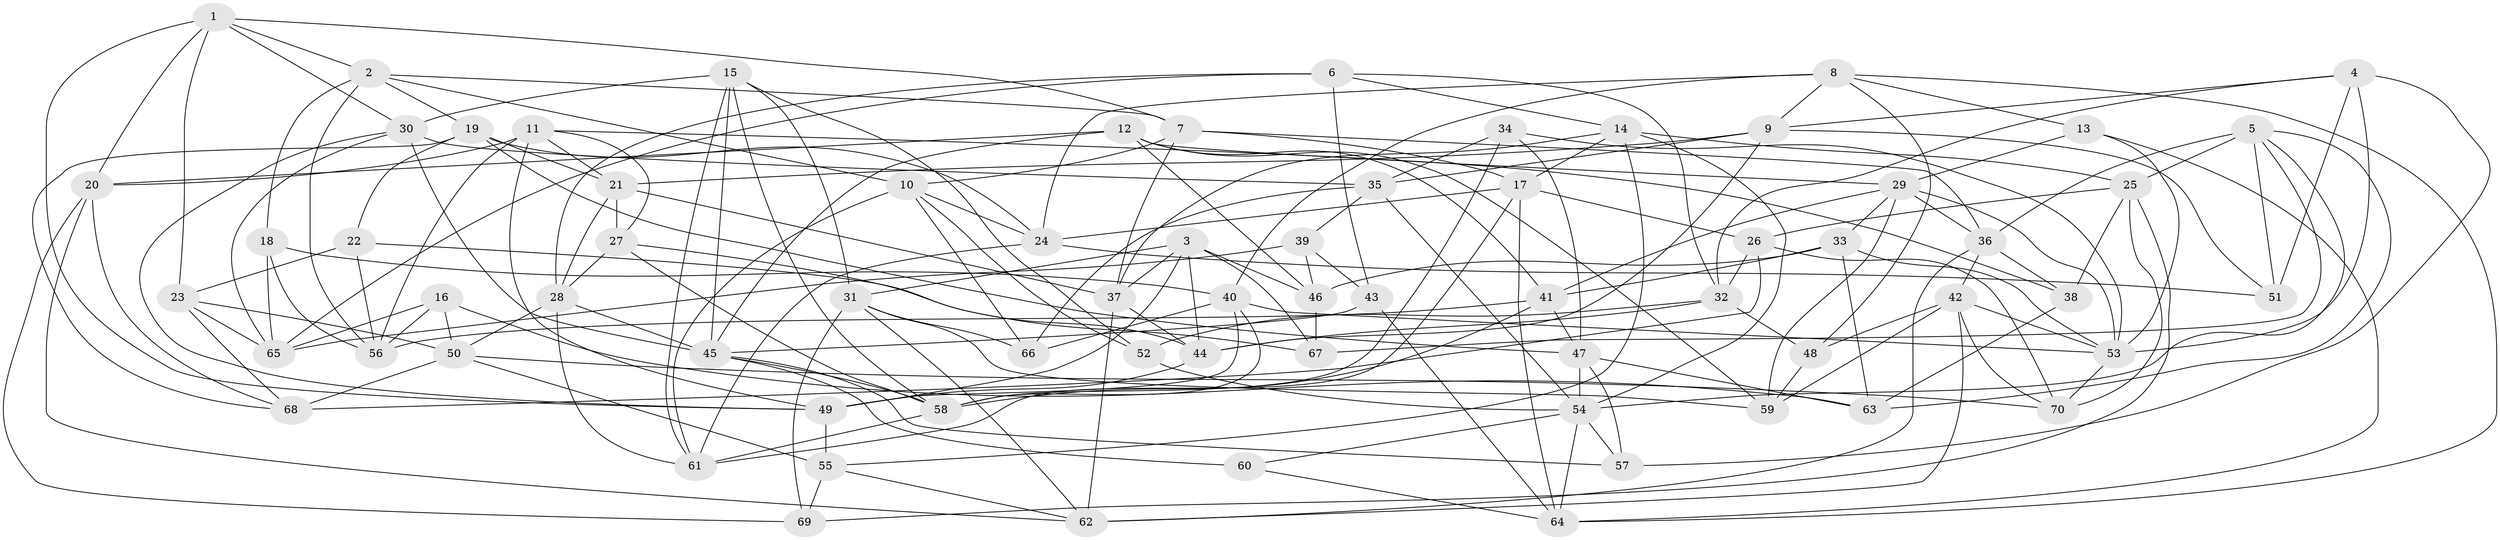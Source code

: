 // original degree distribution, {4: 1.0}
// Generated by graph-tools (version 1.1) at 2025/02/03/09/25 03:02:57]
// undirected, 70 vertices, 192 edges
graph export_dot {
graph [start="1"]
  node [color=gray90,style=filled];
  1;
  2;
  3;
  4;
  5;
  6;
  7;
  8;
  9;
  10;
  11;
  12;
  13;
  14;
  15;
  16;
  17;
  18;
  19;
  20;
  21;
  22;
  23;
  24;
  25;
  26;
  27;
  28;
  29;
  30;
  31;
  32;
  33;
  34;
  35;
  36;
  37;
  38;
  39;
  40;
  41;
  42;
  43;
  44;
  45;
  46;
  47;
  48;
  49;
  50;
  51;
  52;
  53;
  54;
  55;
  56;
  57;
  58;
  59;
  60;
  61;
  62;
  63;
  64;
  65;
  66;
  67;
  68;
  69;
  70;
  1 -- 2 [weight=1.0];
  1 -- 7 [weight=1.0];
  1 -- 20 [weight=1.0];
  1 -- 23 [weight=1.0];
  1 -- 30 [weight=1.0];
  1 -- 49 [weight=1.0];
  2 -- 7 [weight=1.0];
  2 -- 10 [weight=1.0];
  2 -- 18 [weight=1.0];
  2 -- 19 [weight=1.0];
  2 -- 56 [weight=1.0];
  3 -- 31 [weight=1.0];
  3 -- 37 [weight=1.0];
  3 -- 44 [weight=1.0];
  3 -- 46 [weight=1.0];
  3 -- 49 [weight=1.0];
  3 -- 67 [weight=1.0];
  4 -- 9 [weight=1.0];
  4 -- 32 [weight=1.0];
  4 -- 51 [weight=1.0];
  4 -- 53 [weight=2.0];
  4 -- 57 [weight=1.0];
  5 -- 25 [weight=1.0];
  5 -- 36 [weight=1.0];
  5 -- 51 [weight=1.0];
  5 -- 54 [weight=1.0];
  5 -- 63 [weight=1.0];
  5 -- 67 [weight=1.0];
  6 -- 14 [weight=1.0];
  6 -- 28 [weight=1.0];
  6 -- 32 [weight=1.0];
  6 -- 43 [weight=2.0];
  6 -- 65 [weight=1.0];
  7 -- 10 [weight=1.0];
  7 -- 17 [weight=1.0];
  7 -- 36 [weight=1.0];
  7 -- 37 [weight=1.0];
  8 -- 9 [weight=1.0];
  8 -- 13 [weight=1.0];
  8 -- 24 [weight=1.0];
  8 -- 40 [weight=1.0];
  8 -- 48 [weight=1.0];
  8 -- 64 [weight=1.0];
  9 -- 21 [weight=1.0];
  9 -- 35 [weight=1.0];
  9 -- 44 [weight=1.0];
  9 -- 51 [weight=1.0];
  10 -- 24 [weight=1.0];
  10 -- 52 [weight=1.0];
  10 -- 61 [weight=1.0];
  10 -- 66 [weight=1.0];
  11 -- 20 [weight=1.0];
  11 -- 21 [weight=1.0];
  11 -- 27 [weight=1.0];
  11 -- 38 [weight=1.0];
  11 -- 49 [weight=1.0];
  11 -- 56 [weight=1.0];
  12 -- 20 [weight=1.0];
  12 -- 29 [weight=1.0];
  12 -- 41 [weight=1.0];
  12 -- 45 [weight=1.0];
  12 -- 46 [weight=1.0];
  12 -- 59 [weight=1.0];
  13 -- 29 [weight=1.0];
  13 -- 53 [weight=1.0];
  13 -- 64 [weight=1.0];
  14 -- 17 [weight=1.0];
  14 -- 25 [weight=1.0];
  14 -- 37 [weight=1.0];
  14 -- 54 [weight=1.0];
  14 -- 55 [weight=1.0];
  15 -- 30 [weight=1.0];
  15 -- 31 [weight=1.0];
  15 -- 45 [weight=1.0];
  15 -- 52 [weight=1.0];
  15 -- 58 [weight=1.0];
  15 -- 61 [weight=1.0];
  16 -- 50 [weight=1.0];
  16 -- 56 [weight=1.0];
  16 -- 63 [weight=1.0];
  16 -- 65 [weight=1.0];
  17 -- 24 [weight=1.0];
  17 -- 26 [weight=1.0];
  17 -- 61 [weight=1.0];
  17 -- 64 [weight=1.0];
  18 -- 40 [weight=1.0];
  18 -- 56 [weight=1.0];
  18 -- 65 [weight=1.0];
  19 -- 21 [weight=1.0];
  19 -- 22 [weight=1.0];
  19 -- 24 [weight=1.0];
  19 -- 47 [weight=1.0];
  19 -- 68 [weight=1.0];
  20 -- 62 [weight=1.0];
  20 -- 68 [weight=1.0];
  20 -- 69 [weight=1.0];
  21 -- 27 [weight=1.0];
  21 -- 28 [weight=1.0];
  21 -- 37 [weight=1.0];
  22 -- 23 [weight=2.0];
  22 -- 56 [weight=1.0];
  22 -- 67 [weight=2.0];
  23 -- 50 [weight=1.0];
  23 -- 65 [weight=1.0];
  23 -- 68 [weight=1.0];
  24 -- 51 [weight=1.0];
  24 -- 61 [weight=1.0];
  25 -- 26 [weight=1.0];
  25 -- 38 [weight=1.0];
  25 -- 69 [weight=1.0];
  25 -- 70 [weight=1.0];
  26 -- 32 [weight=1.0];
  26 -- 68 [weight=2.0];
  26 -- 70 [weight=1.0];
  27 -- 28 [weight=1.0];
  27 -- 44 [weight=1.0];
  27 -- 58 [weight=2.0];
  28 -- 45 [weight=1.0];
  28 -- 50 [weight=1.0];
  28 -- 61 [weight=1.0];
  29 -- 33 [weight=1.0];
  29 -- 36 [weight=1.0];
  29 -- 41 [weight=1.0];
  29 -- 53 [weight=1.0];
  29 -- 59 [weight=2.0];
  30 -- 35 [weight=1.0];
  30 -- 45 [weight=1.0];
  30 -- 49 [weight=1.0];
  30 -- 65 [weight=1.0];
  31 -- 59 [weight=1.0];
  31 -- 62 [weight=1.0];
  31 -- 66 [weight=1.0];
  31 -- 69 [weight=1.0];
  32 -- 44 [weight=1.0];
  32 -- 48 [weight=1.0];
  32 -- 52 [weight=1.0];
  33 -- 41 [weight=1.0];
  33 -- 46 [weight=1.0];
  33 -- 53 [weight=1.0];
  33 -- 63 [weight=2.0];
  34 -- 35 [weight=1.0];
  34 -- 47 [weight=1.0];
  34 -- 53 [weight=1.0];
  34 -- 58 [weight=1.0];
  35 -- 39 [weight=1.0];
  35 -- 54 [weight=1.0];
  35 -- 66 [weight=1.0];
  36 -- 38 [weight=1.0];
  36 -- 42 [weight=1.0];
  36 -- 62 [weight=1.0];
  37 -- 44 [weight=1.0];
  37 -- 62 [weight=1.0];
  38 -- 63 [weight=1.0];
  39 -- 43 [weight=1.0];
  39 -- 46 [weight=1.0];
  39 -- 65 [weight=1.0];
  40 -- 49 [weight=1.0];
  40 -- 53 [weight=1.0];
  40 -- 58 [weight=1.0];
  40 -- 66 [weight=1.0];
  41 -- 47 [weight=1.0];
  41 -- 56 [weight=1.0];
  41 -- 58 [weight=1.0];
  42 -- 48 [weight=1.0];
  42 -- 53 [weight=1.0];
  42 -- 59 [weight=1.0];
  42 -- 62 [weight=1.0];
  42 -- 70 [weight=1.0];
  43 -- 45 [weight=2.0];
  43 -- 64 [weight=1.0];
  44 -- 49 [weight=1.0];
  45 -- 57 [weight=1.0];
  45 -- 58 [weight=1.0];
  45 -- 60 [weight=2.0];
  46 -- 67 [weight=2.0];
  47 -- 54 [weight=1.0];
  47 -- 57 [weight=1.0];
  47 -- 63 [weight=1.0];
  48 -- 59 [weight=1.0];
  49 -- 55 [weight=2.0];
  50 -- 55 [weight=1.0];
  50 -- 68 [weight=1.0];
  50 -- 70 [weight=1.0];
  52 -- 54 [weight=1.0];
  53 -- 70 [weight=2.0];
  54 -- 57 [weight=1.0];
  54 -- 60 [weight=1.0];
  54 -- 64 [weight=1.0];
  55 -- 62 [weight=1.0];
  55 -- 69 [weight=1.0];
  58 -- 61 [weight=1.0];
  60 -- 64 [weight=1.0];
}
